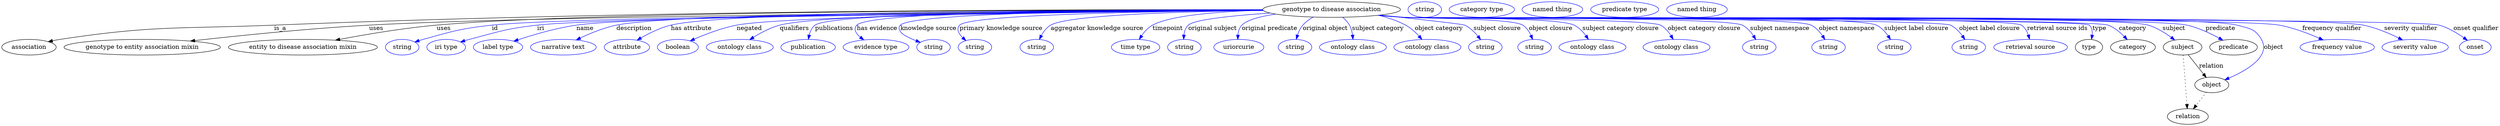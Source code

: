 digraph {
	graph [bb="0,0,5728.4,283"];
	node [label="\N"];
	"genotype to disease association"	[height=0.5,
		label="genotype to disease association",
		pos="3049.4,265",
		width=4.3871];
	association	[height=0.5,
		pos="62.394,178",
		width=1.7332];
	"genotype to disease association" -> association	[label=is_a,
		lp="638.39,221.5",
		pos="e,106.72,190.67 2891.1,264.61 2504.1,265.46 1478.9,263.92 624.39,229 406.31,220.09 350.23,228.52 134.39,196 128.62,195.13 122.62,\
194.03 116.66,192.81"];
	"genotype to entity association mixin"	[height=0.5,
		pos="322.39,178",
		width=4.9829];
	"genotype to disease association" -> "genotype to entity association mixin"	[label=uses,
		lp="857.89,221.5",
		pos="e,432.81,192.23 2891.9,263.15 2456.3,260.53 1240.8,251.37 841.39,229 704.48,221.33 547.87,205.23 442.81,193.36"];
	"entity to disease association mixin"	[height=0.5,
		pos="690.39,178",
		width=4.7482];
	"genotype to disease association" -> "entity to disease association mixin"	[label=uses,
		lp="1012.9,221.5",
		pos="e,764.84,194.27 2891.4,264.27 2476.7,264.5 1363.4,261.94 996.39,229 920.98,222.23 836.05,207.8 774.83,196.18"];
	id	[color=blue,
		height=0.5,
		label=string,
		pos="917.39,178",
		width=1.0652];
	"genotype to disease association" -> id	[color=blue,
		label=id,
		lp="1130.4,221.5",
		pos="e,946.38,189.97 2892.6,262.84 2464.6,259.44 1296.6,248.48 1123.4,229 1052.1,220.98 1034.5,215.35 965.39,196 962.29,195.13 959.09,\
194.16 955.89,193.14",
		style=solid];
	iri	[color=blue,
		height=0.5,
		label="iri type",
		pos="1018.4,178",
		width=1.2277];
	"genotype to disease association" -> iri	[color=blue,
		label=iri,
		lp="1235.4,221.5",
		pos="e,1051.3,190.13 2892.6,262.69 2480.9,259 1390.1,247.6 1227.4,229 1157,220.95 1139.9,214.18 1071.4,196 1068,195.11 1064.5,194.12 \
1061.1,193.1",
		style=solid];
	name	[color=blue,
		height=0.5,
		label="label type",
		pos="1137.4,178",
		width=1.5707];
	"genotype to disease association" -> name	[color=blue,
		label=name,
		lp="1337.4,221.5",
		pos="e,1173.7,191.99 2892.4,263.07 2495,260.41 1470.4,251.43 1317.4,229 1270.9,222.18 1219.4,207.07 1183.4,195.23",
		style=solid];
	description	[color=blue,
		height=0.5,
		label="narrative text",
		pos="1287.4,178",
		width=2.0943];
	"genotype to disease association" -> description	[color=blue,
		label=description,
		lp="1448.9,221.5",
		pos="e,1316.7,194.75 2891.4,263.94 2508.2,263.34 1550.6,258.81 1408.4,229 1379.7,222.98 1349.1,210.3 1325.9,199.22",
		style=solid];
	"has attribute"	[color=blue,
		height=0.5,
		label=attribute,
		pos="1432.4,178",
		width=1.4443];
	"genotype to disease association" -> "has attribute"	[color=blue,
		label="has attribute",
		lp="1580.4,221.5",
		pos="e,1455.7,194.25 2891.4,264.23 2529.6,264.19 1662.3,260.74 1533.4,229 1509,222.98 1483.6,210.39 1464.4,199.35",
		style=solid];
	negated	[color=blue,
		height=0.5,
		label=boolean,
		pos="1549.4,178",
		width=1.2999];
	"genotype to disease association" -> negated	[color=blue,
		label=negated,
		lp="1712.4,221.5",
		pos="e,1577.4,192.55 2892.4,262.9 2558.5,260.12 1799.1,251.42 1683.4,229 1649.5,222.44 1612.9,208.27 1586.6,196.69",
		style=solid];
	qualifiers	[color=blue,
		height=0.5,
		label="ontology class",
		pos="1690.4,178",
		width=2.1304];
	"genotype to disease association" -> qualifiers	[color=blue,
		label=qualifiers,
		lp="1815.9,221.5",
		pos="e,1713.3,195.43 2891.6,263.75 2575.6,262.66 1886.7,257.04 1782.4,229 1760.9,223.21 1738.9,211.5 1721.8,200.86",
		style=solid];
	publications	[color=blue,
		height=0.5,
		label=publication,
		pos="1847.4,178",
		width=1.7332];
	"genotype to disease association" -> publications	[color=blue,
		label=publications,
		lp="1907.4,221.5",
		pos="e,1848.1,196.25 2891.4,264.14 2577.9,263.75 1903.7,259.36 1863.4,229 1856.2,223.56 1852.1,214.83 1849.9,206.18",
		style=solid];
	"has evidence"	[color=blue,
		height=0.5,
		label="evidence type",
		pos="2003.4,178",
		width=2.0943];
	"genotype to disease association" -> "has evidence"	[color=blue,
		label="has evidence",
		lp="2005.9,221.5",
		pos="e,1975.3,194.88 2891.3,264.64 2596.9,265.06 1991.2,261.88 1959.4,229 1950.8,220.11 1957.1,209.91 1967.3,201.06",
		style=solid];
	"knowledge source"	[color=blue,
		height=0.5,
		label=string,
		pos="2135.4,178",
		width=1.0652];
	"genotype to disease association" -> "knowledge source"	[color=blue,
		label="knowledge source",
		lp="2123.9,221.5",
		pos="e,2104.9,189.23 2891.6,264.08 2619.4,263.43 2087.8,258.39 2059.4,229 2054.8,224.2 2055.8,219.61 2059.4,214 2063.9,207 2079.6,199.25 \
2095.5,192.84",
		style=solid];
	"primary knowledge source"	[color=blue,
		height=0.5,
		label=string,
		pos="2230.4,178",
		width=1.0652];
	"genotype to disease association" -> "primary knowledge source"	[color=blue,
		label="primary knowledge source",
		lp="2290.4,221.5",
		pos="e,2209.8,193.24 2892.3,263.11 2652.2,260.97 2219.1,253.69 2195.4,229 2187,220.29 2193.1,209.43 2202.3,200.05",
		style=solid];
	"aggregator knowledge source"	[color=blue,
		height=0.5,
		label=string,
		pos="2372.4,178",
		width=1.0652];
	"genotype to disease association" -> "aggregator knowledge source"	[color=blue,
		label="aggregator knowledge source",
		lp="2510.9,221.5",
		pos="e,2378.5,196.02 2892.3,262.91 2714.9,260.52 2445.4,252.94 2404.4,229 2395.1,223.61 2388.1,214.35 2383.1,205.26",
		style=solid];
	timepoint	[color=blue,
		height=0.5,
		label="time type",
		pos="2599.4,178",
		width=1.5346];
	"genotype to disease association" -> timepoint	[color=blue,
		label=timepoint,
		lp="2673.4,221.5",
		pos="e,2607.8,195.97 2891.9,263.45 2794.9,260.66 2681.3,252.25 2638.4,229 2628.1,223.43 2619.7,213.89 2613.3,204.63",
		style=solid];
	"original subject"	[color=blue,
		height=0.5,
		label=string,
		pos="2711.4,178",
		width=1.0652];
	"genotype to disease association" -> "original subject"	[color=blue,
		label="original subject",
		lp="2776.4,221.5",
		pos="e,2709.7,196.27 2908.3,256.82 2825.6,251.25 2734.6,242.23 2720.4,229 2714.2,223.25 2711.4,214.83 2710.3,206.52",
		style=solid];
	"original predicate"	[color=blue,
		height=0.5,
		label=uriorcurie,
		pos="2836.4,178",
		width=1.5887];
	"genotype to disease association" -> "original predicate"	[color=blue,
		label="original predicate",
		lp="2906.9,221.5",
		pos="e,2834.1,196.02 2921.1,254.47 2886.5,249.28 2855.3,241.3 2843.4,229 2837.6,222.99 2835.1,214.49 2834.3,206.2",
		style=solid];
	"original object"	[color=blue,
		height=0.5,
		label=string,
		pos="2965.4,178",
		width=1.0652];
	"genotype to disease association" -> "original object"	[color=blue,
		label="original object",
		lp="3034.9,221.5",
		pos="e,2968.4,196.35 3007,247.47 2998.3,242.56 2989.9,236.45 2983.4,229 2977.8,222.53 2973.9,214.18 2971.2,206.16",
		style=solid];
	"subject category"	[color=blue,
		height=0.5,
		label="ontology class",
		pos="3098.4,178",
		width=2.1304];
	"genotype to disease association" -> "subject category"	[color=blue,
		label="subject category",
		lp="3155.9,221.5",
		pos="e,3098.6,196.17 3074.8,247.12 3080.8,241.98 3086.5,235.86 3090.4,229 3094.2,222.15 3096.4,213.99 3097.5,206.26",
		style=solid];
	"object category"	[color=blue,
		height=0.5,
		label="ontology class",
		pos="3269.4,178",
		width=2.1304];
	"genotype to disease association" -> "object category"	[color=blue,
		label="object category",
		lp="3295.9,221.5",
		pos="e,3256.8,195.95 3157,251.7 3178.5,246.56 3200.3,239.29 3219.4,229 3231,222.72 3241.8,212.86 3250.2,203.55",
		style=solid];
	"subject closure"	[color=blue,
		height=0.5,
		label=string,
		pos="3402.4,178",
		width=1.0652];
	"genotype to disease association" -> "subject closure"	[color=blue,
		label="subject closure",
		lp="3429.9,221.5",
		pos="e,3391.7,195.4 3160.6,252.17 3246.3,242.92 3350.9,231.25 3355.4,229 3367.1,223.13 3377.4,213.1 3385.4,203.55",
		style=solid];
	"object closure"	[color=blue,
		height=0.5,
		label=string,
		pos="3515.4,178",
		width=1.0652];
	"genotype to disease association" -> "object closure"	[color=blue,
		label="object closure",
		lp="3552.4,221.5",
		pos="e,3510.9,195.9 3160.3,252.16 3179,250.32 3198.2,248.52 3216.4,247 3246.6,244.47 3462.9,245.37 3488.4,229 3496.9,223.52 3503,214.38 \
3507.1,205.4",
		style=solid];
	"subject category closure"	[color=blue,
		height=0.5,
		label="ontology class",
		pos="3648.4,178",
		width=2.1304];
	"genotype to disease association" -> "subject category closure"	[color=blue,
		label="subject category closure",
		lp="3712.9,221.5",
		pos="e,3639.1,196.16 3158.9,251.98 3178.1,250.12 3197.8,248.37 3216.4,247 3259.7,243.8 3567.5,248.22 3606.4,229 3617.3,223.61 3626.4,\
213.97 3633.4,204.58",
		style=solid];
	"object category closure"	[color=blue,
		height=0.5,
		label="ontology class",
		pos="3841.4,178",
		width=2.1304];
	"genotype to disease association" -> "object category closure"	[color=blue,
		label="object category closure",
		lp="3904.9,221.5",
		pos="e,3833.7,196.18 3157.5,251.86 3177.1,249.99 3197.3,248.26 3216.4,247 3249,244.84 3775.4,244.15 3804.4,229 3814.5,223.69 3822.6,214.19 \
3828.6,204.89",
		style=solid];
	"subject namespace"	[color=blue,
		height=0.5,
		label=string,
		pos="4031.4,178",
		width=1.0652];
	"genotype to disease association" -> "subject namespace"	[color=blue,
		label="subject namespace",
		lp="4078.4,221.5",
		pos="e,4023.4,195.74 3157.1,251.79 3176.8,249.91 3197.2,248.2 3216.4,247 3259.4,244.31 3953.9,248.37 3992.4,229 4003.1,223.62 4011.7,\
213.8 4018.1,204.27",
		style=solid];
	"object namespace"	[color=blue,
		height=0.5,
		label=string,
		pos="4190.4,178",
		width=1.0652];
	"genotype to disease association" -> "object namespace"	[color=blue,
		label="object namespace",
		lp="4232.4,221.5",
		pos="e,4182.1,195.77 3156.6,251.77 3176.5,249.88 3197,248.17 3216.4,247 3268.2,243.87 4103.8,251.93 4150.4,229 4161.2,223.66 4170.1,213.84 \
4176.7,204.3",
		style=solid];
	"subject label closure"	[color=blue,
		height=0.5,
		label=string,
		pos="4341.4,178",
		width=1.0652];
	"genotype to disease association" -> "subject label closure"	[color=blue,
		label="subject label closure",
		lp="4392.4,221.5",
		pos="e,4332.8,195.79 3156.6,251.72 3176.5,249.84 3197,248.14 3216.4,247 3276.5,243.45 4246.2,255.21 4300.4,229 4311.4,223.69 4320.4,213.87 \
4327.2,204.33",
		style=solid];
	"object label closure"	[color=blue,
		height=0.5,
		label=string,
		pos="4512.4,178",
		width=1.0652];
	"genotype to disease association" -> "object label closure"	[color=blue,
		label="object label closure",
		lp="4559.9,221.5",
		pos="e,4503.5,195.81 3156.2,251.73 3176.2,249.83 3196.9,248.13 3216.4,247 3251.2,244.98 4438.9,243.94 4470.4,229 4481.5,223.71 4490.8,\
213.9 4497.7,204.36",
		style=solid];
	"retrieval source ids"	[color=blue,
		height=0.5,
		label="retrieval source",
		pos="4654.4,178",
		width=2.347];
	"genotype to disease association" -> "retrieval source ids"	[color=blue,
		label="retrieval source ids",
		lp="4715.9,221.5",
		pos="e,4652,196.45 3156.2,251.71 3176.2,249.81 3196.9,248.11 3216.4,247 3255.7,244.75 4600.7,251 4633.4,229 4641.2,223.72 4646.1,214.91 \
4649.2,206.14",
		style=solid];
	type	[height=0.5,
		pos="4788.4,178",
		width=0.86659];
	"genotype to disease association" -> type	[color=blue,
		label=type,
		lp="4812.4,221.5",
		pos="e,4794.3,196.12 3156.2,251.69 3176.2,249.79 3196.9,248.1 3216.4,247 3238.2,245.77 4774,244.54 4789.4,229 4795.3,223.03 4796.6,214.44 \
4795.9,206.05",
		style=solid];
	category	[height=0.5,
		pos="4889.4,178",
		width=1.4263];
	"genotype to disease association" -> category	[color=blue,
		label=category,
		lp="4888.9,221.5",
		pos="e,4876.4,195.45 3156.2,251.68 3176.2,249.79 3196.9,248.1 3216.4,247 3261.2,244.47 4790.5,245.05 4832.4,229 4846.5,223.6 4859.4,212.99 \
4869.4,202.94",
		style=solid];
	subject	[height=0.5,
		pos="5003.4,178",
		width=1.2277];
	"genotype to disease association" -> subject	[color=blue,
		label=subject,
		lp="4983.4,221.5",
		pos="e,4985.4,194.55 3156.2,251.67 3176.2,249.78 3196.9,248.09 3216.4,247 3311.1,241.69 4833.4,255.9 4924.4,229 4943.7,223.31 4962.7,\
211.44 4977.3,200.69",
		style=solid];
	predicate	[height=0.5,
		pos="5120.4,178",
		width=1.5165];
	"genotype to disease association" -> predicate	[color=blue,
		label=predicate,
		lp="5090.4,221.5",
		pos="e,5096,194.11 3156.2,251.66 3176.2,249.77 3196.9,248.09 3216.4,247 3316.1,241.44 4916,251.14 5013.4,229 5039.4,223.09 5066.6,210.27 \
5087.1,199.1",
		style=solid];
	object	[height=0.5,
		pos="5070.4,91",
		width=1.0832];
	"genotype to disease association" -> object	[color=blue,
		label=object,
		lp="5212.4,178",
		pos="e,5100.2,102.71 3156.2,251.65 3176.2,249.76 3196.9,248.08 3216.4,247 3322.5,241.11 5026,257.43 5128.4,229 5156.2,221.27 5170.1,221.08 \
5184.4,196 5206.7,156.94 5150.7,124.38 5109.5,106.59",
		style=solid];
	"frequency qualifier"	[color=blue,
		height=0.5,
		label="frequency value",
		pos="5358.4,178",
		width=2.3651];
	"genotype to disease association" -> "frequency qualifier"	[color=blue,
		label="frequency qualifier",
		lp="5346.4,221.5",
		pos="e,5326.2,194.74 3155.7,251.69 3175.9,249.78 3196.8,248.09 3216.4,247 3327.8,240.84 5115.7,249.45 5225.4,229 5257.1,223.09 5291.1,\
210.17 5316.8,198.94",
		style=solid];
	"severity qualifier"	[color=blue,
		height=0.5,
		label="severity value",
		pos="5537.4,178",
		width=2.1123];
	"genotype to disease association" -> "severity qualifier"	[color=blue,
		label="severity qualifier",
		lp="5527.4,221.5",
		pos="e,5508.6,194.86 3155.7,251.68 3175.9,249.77 3196.8,248.08 3216.4,247 3338.5,240.3 5298.6,253.66 5418.4,229 5446.8,223.16 5476.8,\
210.48 5499.6,199.35",
		style=solid];
	"onset qualifier"	[color=blue,
		height=0.5,
		label=onset,
		pos="5674.4,178",
		width=1.011];
	"genotype to disease association" -> "onset qualifier"	[color=blue,
		label="onset qualifier",
		lp="5676.9,221.5",
		pos="e,5656.5,193.85 3155.7,251.67 3175.9,249.76 3196.8,248.07 3216.4,247 3282.3,243.4 5528.9,247.09 5592.4,229 5612.6,223.23 5632.9,\
211 5648.1,200.07",
		style=solid];
	association_type	[color=blue,
		height=0.5,
		label=string,
		pos="3263.4,265",
		width=1.0652];
	association_category	[color=blue,
		height=0.5,
		label="category type",
		pos="3394.4,265",
		width=2.0762];
	subject -> object	[label=relation,
		lp="5069.4,134.5",
		pos="e,5057.7,108.05 5016.3,160.61 5026.3,147.95 5040.3,130.24 5051.5,115.98"];
	relation	[height=0.5,
		pos="5015.4,18",
		width=1.2999];
	subject -> relation	[pos="e,5014.1,36.188 5004.7,159.79 5006.8,132.48 5010.8,78.994 5013.3,46.38",
		style=dotted];
	"genotype to disease association_subject"	[color=blue,
		height=0.5,
		label="named thing",
		pos="3556.4,265",
		width=1.9318];
	"genotype to disease association_predicate"	[color=blue,
		height=0.5,
		label="predicate type",
		pos="3722.4,265",
		width=2.1665];
	object -> relation	[pos="e,5028.2,35.54 5057.9,73.889 5051,64.939 5042.2,53.617 5034.4,43.584",
		style=dotted];
	"genotype to disease association_object"	[color=blue,
		height=0.5,
		label="named thing",
		pos="3888.4,265",
		width=1.9318];
}
